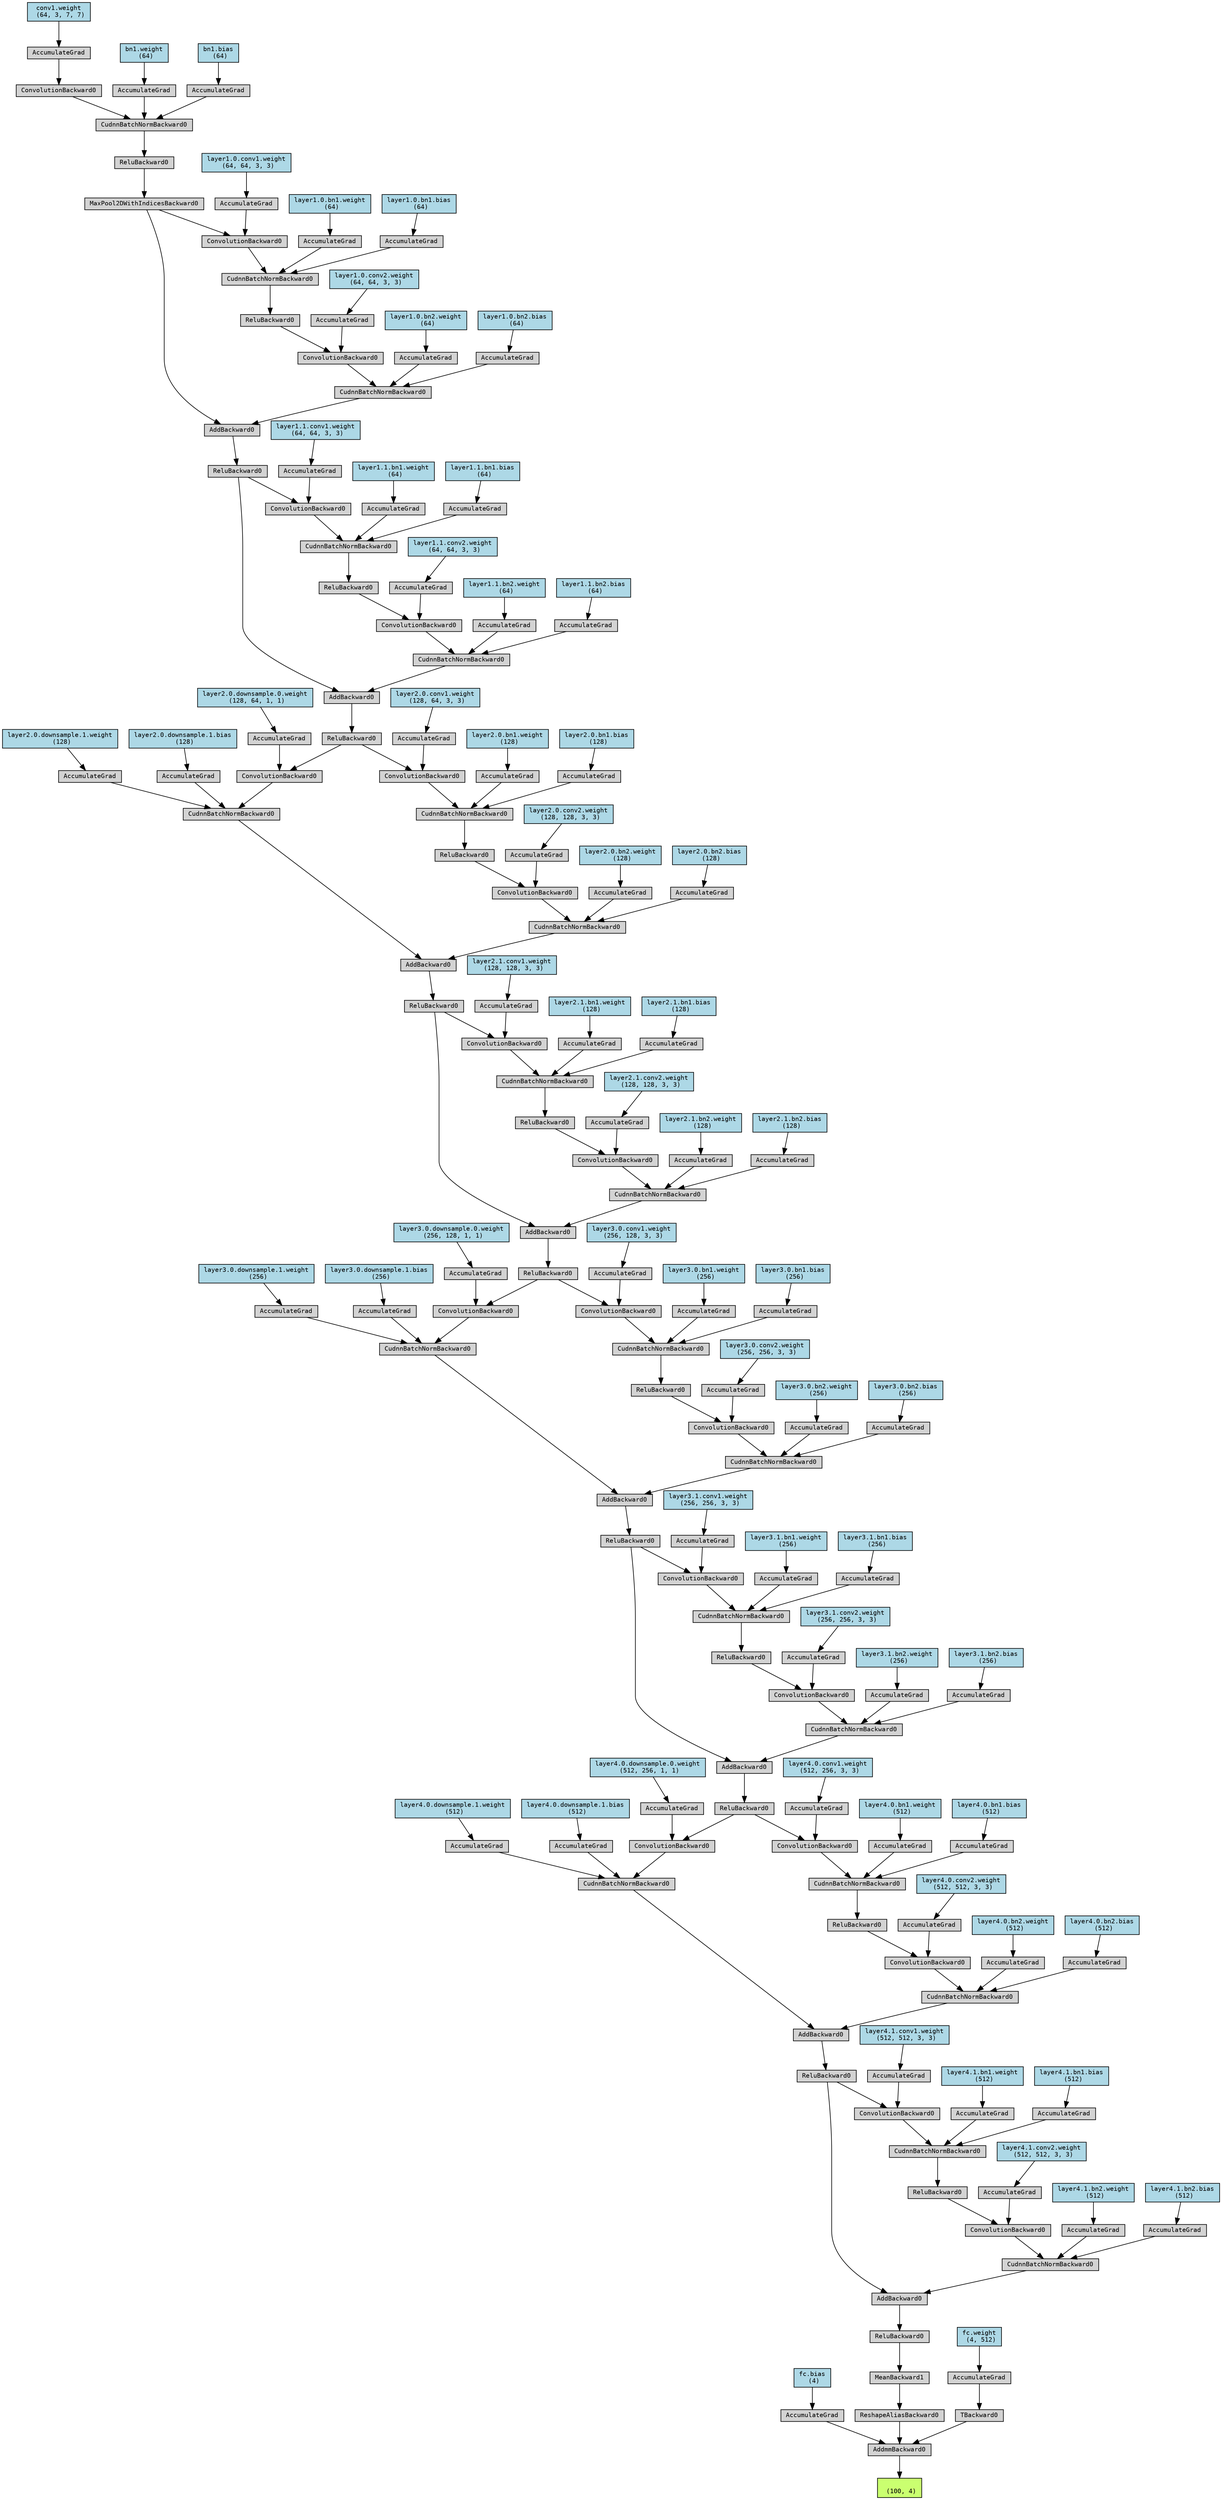 digraph {
	graph [size="59.55,59.55"]
	node [align=left fontname=monospace fontsize=10 height=0.2 ranksep=0.1 shape=box style=filled]
	140360099743376 [label="
 (100, 4)" fillcolor=darkolivegreen1]
	140360118932752 [label=AddmmBackward0]
	140360118930544 -> 140360118932752
	140360318753024 [label="fc.bias
 (4)" fillcolor=lightblue]
	140360318753024 -> 140360118930544
	140360118930544 [label=AccumulateGrad]
	140360118930208 -> 140360118932752
	140360118930208 [label=ReshapeAliasBackward0]
	140360103170048 -> 140360118930208
	140360103170048 [label=MeanBackward1]
	140360103172592 -> 140360103170048
	140360103172592 [label=ReluBackward0]
	140360103170240 -> 140360103172592
	140360103170240 [label=AddBackward0]
	140360103172448 -> 140360103170240
	140360103172448 [label=CudnnBatchNormBackward0]
	140360103171968 -> 140360103172448
	140360103171968 [label=ConvolutionBackward0]
	140360103170720 -> 140360103171968
	140360103170720 [label=ReluBackward0]
	140360103171776 -> 140360103170720
	140360103171776 [label=CudnnBatchNormBackward0]
	140360103172352 -> 140360103171776
	140360103172352 [label=ConvolutionBackward0]
	140360103172880 -> 140360103172352
	140360103172880 [label=ReluBackward0]
	140360103171344 -> 140360103172880
	140360103171344 [label=AddBackward0]
	140360103171728 -> 140360103171344
	140360103171728 [label=CudnnBatchNormBackward0]
	140360103170912 -> 140360103171728
	140360103170912 [label=ConvolutionBackward0]
	140360103170624 -> 140360103170912
	140360103170624 [label=ReluBackward0]
	140360103171488 -> 140360103170624
	140360103171488 [label=CudnnBatchNormBackward0]
	140360103173792 -> 140360103171488
	140360103173792 [label=ConvolutionBackward0]
	140360103172640 -> 140360103173792
	140360103172640 [label=ReluBackward0]
	140360103174272 -> 140360103172640
	140360103174272 [label=AddBackward0]
	140360103173456 -> 140360103174272
	140360103173456 [label=CudnnBatchNormBackward0]
	140360103173600 -> 140360103173456
	140360103173600 [label=ConvolutionBackward0]
	140360103174464 -> 140360103173600
	140360103174464 [label=ReluBackward0]
	140360103173264 -> 140360103174464
	140360103173264 [label=CudnnBatchNormBackward0]
	140360103173696 -> 140360103173264
	140360103173696 [label=ConvolutionBackward0]
	140360103173552 -> 140360103173696
	140360103173552 [label=ReluBackward0]
	140360103175088 -> 140360103173552
	140360103175088 [label=AddBackward0]
	140360103175472 -> 140360103175088
	140360103175472 [label=CudnnBatchNormBackward0]
	140360103176048 -> 140360103175472
	140360103176048 [label=ConvolutionBackward0]
	140360103176096 -> 140360103176048
	140360103176096 [label=ReluBackward0]
	140360103174752 -> 140360103176096
	140360103174752 [label=CudnnBatchNormBackward0]
	140360103176480 -> 140360103174752
	140360103176480 [label=ConvolutionBackward0]
	140360103175808 -> 140360103176480
	140360103175808 [label=ReluBackward0]
	140360103176576 -> 140360103175808
	140360103176576 [label=AddBackward0]
	140360103175568 -> 140360103176576
	140360103175568 [label=CudnnBatchNormBackward0]
	140360103176720 -> 140360103175568
	140360103176720 [label=ConvolutionBackward0]
	140360103177056 -> 140360103176720
	140360103177056 [label=ReluBackward0]
	140360103176768 -> 140360103177056
	140360103176768 [label=CudnnBatchNormBackward0]
	140360103177152 -> 140360103176768
	140360103177152 [label=ConvolutionBackward0]
	140360103175760 -> 140360103177152
	140360103175760 [label=ReluBackward0]
	140360103176240 -> 140360103175760
	140360103176240 [label=AddBackward0]
	140360103177824 -> 140360103176240
	140360103177824 [label=CudnnBatchNormBackward0]
	140360103177488 -> 140360103177824
	140360103177488 [label=ConvolutionBackward0]
	140360103177872 -> 140360103177488
	140360103177872 [label=ReluBackward0]
	140360103177536 -> 140360103177872
	140360103177536 [label=CudnnBatchNormBackward0]
	140360103177968 -> 140360103177536
	140360103177968 [label=ConvolutionBackward0]
	140360103178256 -> 140360103177968
	140360103178256 [label=ReluBackward0]
	140360103178688 -> 140360103178256
	140360103178688 [label=AddBackward0]
	140360103178592 -> 140360103178688
	140360103178592 [label=CudnnBatchNormBackward0]
	140360103178880 -> 140360103178592
	140360103178880 [label=ConvolutionBackward0]
	140360103178736 -> 140360103178880
	140360103178736 [label=ReluBackward0]
	140360103178928 -> 140360103178736
	140360103178928 [label=CudnnBatchNormBackward0]
	140360103179168 -> 140360103178928
	140360103179168 [label=ConvolutionBackward0]
	140360103178496 -> 140360103179168
	140360103178496 [label=ReluBackward0]
	140360103179456 -> 140360103178496
	140360103179456 [label=AddBackward0]
	140360103179552 -> 140360103179456
	140360103179552 [label=CudnnBatchNormBackward0]
	140360103179696 -> 140360103179552
	140360103179696 [label=ConvolutionBackward0]
	140360103179888 -> 140360103179696
	140360103179888 [label=ReluBackward0]
	140360103180032 -> 140360103179888
	140360103180032 [label=CudnnBatchNormBackward0]
	140360103180128 -> 140360103180032
	140360103180128 [label=ConvolutionBackward0]
	140360103179504 -> 140360103180128
	140360103179504 [label=MaxPool2DWithIndicesBackward0]
	140360103180416 -> 140360103179504
	140360103180416 [label=ReluBackward0]
	140360103180512 -> 140360103180416
	140360103180512 [label=CudnnBatchNormBackward0]
	140360103180608 -> 140360103180512
	140360103180608 [label=ConvolutionBackward0]
	140360103180800 -> 140360103180608
	140360319135936 [label="conv1.weight
 (64, 3, 7, 7)" fillcolor=lightblue]
	140360319135936 -> 140360103180800
	140360103180800 [label=AccumulateGrad]
	140360103180560 -> 140360103180512
	140360319129776 [label="bn1.weight
 (64)" fillcolor=lightblue]
	140360319129776 -> 140360103180560
	140360103180560 [label=AccumulateGrad]
	140360103180224 -> 140360103180512
	140360319138416 [label="bn1.bias
 (64)" fillcolor=lightblue]
	140360319138416 -> 140360103180224
	140360103180224 [label=AccumulateGrad]
	140360103180320 -> 140360103180128
	140360319132416 [label="layer1.0.conv1.weight
 (64, 64, 3, 3)" fillcolor=lightblue]
	140360319132416 -> 140360103180320
	140360103180320 [label=AccumulateGrad]
	140360103180080 -> 140360103180032
	140360319132096 [label="layer1.0.bn1.weight
 (64)" fillcolor=lightblue]
	140360319132096 -> 140360103180080
	140360103180080 [label=AccumulateGrad]
	140360103179936 -> 140360103180032
	140360319131376 [label="layer1.0.bn1.bias
 (64)" fillcolor=lightblue]
	140360319131376 -> 140360103179936
	140360103179936 [label=AccumulateGrad]
	140360103179840 -> 140360103179696
	140360319129936 [label="layer1.0.conv2.weight
 (64, 64, 3, 3)" fillcolor=lightblue]
	140360319129936 -> 140360103179840
	140360103179840 [label=AccumulateGrad]
	140360103179648 -> 140360103179552
	140360319130656 [label="layer1.0.bn2.weight
 (64)" fillcolor=lightblue]
	140360319130656 -> 140360103179648
	140360103179648 [label=AccumulateGrad]
	140360103179600 -> 140360103179552
	140360319130336 [label="layer1.0.bn2.bias
 (64)" fillcolor=lightblue]
	140360319130336 -> 140360103179600
	140360103179600 [label=AccumulateGrad]
	140360103179504 -> 140360103179456
	140360103179360 -> 140360103179168
	140360319129216 [label="layer1.1.conv1.weight
 (64, 64, 3, 3)" fillcolor=lightblue]
	140360319129216 -> 140360103179360
	140360103179360 [label=AccumulateGrad]
	140360103179120 -> 140360103178928
	140360319129536 [label="layer1.1.bn1.weight
 (64)" fillcolor=lightblue]
	140360319129536 -> 140360103179120
	140360103179120 [label=AccumulateGrad]
	140360103178976 -> 140360103178928
	140360319129136 [label="layer1.1.bn1.bias
 (64)" fillcolor=lightblue]
	140360319129136 -> 140360103178976
	140360103178976 [label=AccumulateGrad]
	140360103179072 -> 140360103178880
	140360319127616 [label="layer1.1.conv2.weight
 (64, 64, 3, 3)" fillcolor=lightblue]
	140360319127616 -> 140360103179072
	140360103179072 [label=AccumulateGrad]
	140360103178544 -> 140360103178592
	140360319127936 [label="layer1.1.bn2.weight
 (64)" fillcolor=lightblue]
	140360319127936 -> 140360103178544
	140360103178544 [label=AccumulateGrad]
	140360103178640 -> 140360103178592
	140360319135296 [label="layer1.1.bn2.bias
 (64)" fillcolor=lightblue]
	140360319135296 -> 140360103178640
	140360103178640 [label=AccumulateGrad]
	140360103178496 -> 140360103178688
	140360103178160 -> 140360103177968
	140360319124496 [label="layer2.0.conv1.weight
 (128, 64, 3, 3)" fillcolor=lightblue]
	140360319124496 -> 140360103178160
	140360103178160 [label=AccumulateGrad]
	140360103178112 -> 140360103177536
	140360319124816 [label="layer2.0.bn1.weight
 (128)" fillcolor=lightblue]
	140360319124816 -> 140360103178112
	140360103178112 [label=AccumulateGrad]
	140360103177920 -> 140360103177536
	140360319124416 [label="layer2.0.bn1.bias
 (128)" fillcolor=lightblue]
	140360319124416 -> 140360103177920
	140360103177920 [label=AccumulateGrad]
	140360103177776 -> 140360103177488
	140360319039072 [label="layer2.0.conv2.weight
 (128, 128, 3, 3)" fillcolor=lightblue]
	140360319039072 -> 140360103177776
	140360103177776 [label=AccumulateGrad]
	140360103177728 -> 140360103177824
	140360319125856 [label="layer2.0.bn2.weight
 (128)" fillcolor=lightblue]
	140360319125856 -> 140360103177728
	140360103177728 [label=AccumulateGrad]
	140360103177200 -> 140360103177824
	140360319031072 [label="layer2.0.bn2.bias
 (128)" fillcolor=lightblue]
	140360319031072 -> 140360103177200
	140360103177200 [label=AccumulateGrad]
	140360103177584 -> 140360103176240
	140360103177584 [label=CudnnBatchNormBackward0]
	140360103178448 -> 140360103177584
	140360103178448 [label=ConvolutionBackward0]
	140360103178256 -> 140360103178448
	140360103178304 -> 140360103178448
	140360319126496 [label="layer2.0.downsample.0.weight
 (128, 64, 1, 1)" fillcolor=lightblue]
	140360319126496 -> 140360103178304
	140360103178304 [label=AccumulateGrad]
	140360103178016 -> 140360103177584
	140360319126416 [label="layer2.0.downsample.1.weight
 (128)" fillcolor=lightblue]
	140360319126416 -> 140360103178016
	140360103178016 [label=AccumulateGrad]
	140360103177680 -> 140360103177584
	140360319126016 [label="layer2.0.downsample.1.bias
 (128)" fillcolor=lightblue]
	140360319126016 -> 140360103177680
	140360103177680 [label=AccumulateGrad]
	140360103176912 -> 140360103177152
	140360319027152 [label="layer2.1.conv1.weight
 (128, 128, 3, 3)" fillcolor=lightblue]
	140360319027152 -> 140360103176912
	140360103176912 [label=AccumulateGrad]
	140360103168944 -> 140360103176768
	140360319035952 [label="layer2.1.bn1.weight
 (128)" fillcolor=lightblue]
	140360319035952 -> 140360103168944
	140360103168944 [label=AccumulateGrad]
	140360103176528 -> 140360103176768
	140360319026992 [label="layer2.1.bn1.bias
 (128)" fillcolor=lightblue]
	140360319026992 -> 140360103176528
	140360103176528 [label=AccumulateGrad]
	140360103177008 -> 140360103176720
	140360319025312 [label="layer2.1.conv2.weight
 (128, 128, 3, 3)" fillcolor=lightblue]
	140360319025312 -> 140360103177008
	140360103177008 [label=AccumulateGrad]
	140360103176672 -> 140360103175568
	140360319025392 [label="layer2.1.bn2.weight
 (128)" fillcolor=lightblue]
	140360319025392 -> 140360103176672
	140360103176672 [label=AccumulateGrad]
	140360103175664 -> 140360103175568
	140360319041312 [label="layer2.1.bn2.bias
 (128)" fillcolor=lightblue]
	140360319041312 -> 140360103175664
	140360103175664 [label=AccumulateGrad]
	140360103175760 -> 140360103176576
	140360103175856 -> 140360103176480
	140360319038032 [label="layer3.0.conv1.weight
 (256, 128, 3, 3)" fillcolor=lightblue]
	140360319038032 -> 140360103175856
	140360103175856 [label=AccumulateGrad]
	140360103176144 -> 140360103174752
	140360319038112 [label="layer3.0.bn1.weight
 (256)" fillcolor=lightblue]
	140360319038112 -> 140360103176144
	140360103176144 [label=AccumulateGrad]
	140360103175424 -> 140360103174752
	140360319037712 [label="layer3.0.bn1.bias
 (256)" fillcolor=lightblue]
	140360319037712 -> 140360103175424
	140360103175424 [label=AccumulateGrad]
	140360103174128 -> 140360103176048
	140360319036592 [label="layer3.0.conv2.weight
 (256, 256, 3, 3)" fillcolor=lightblue]
	140360319036592 -> 140360103174128
	140360103174128 [label=AccumulateGrad]
	140360103174944 -> 140360103175472
	140360319036992 [label="layer3.0.bn2.weight
 (256)" fillcolor=lightblue]
	140360319036992 -> 140360103174944
	140360103174944 [label=AccumulateGrad]
	140360103175136 -> 140360103175472
	140360319036512 [label="layer3.0.bn2.bias
 (256)" fillcolor=lightblue]
	140360319036512 -> 140360103175136
	140360103175136 [label=AccumulateGrad]
	140360103174560 -> 140360103175088
	140360103174560 [label=CudnnBatchNormBackward0]
	140360103176864 -> 140360103174560
	140360103176864 [label=ConvolutionBackward0]
	140360103175808 -> 140360103176864
	140360103176816 -> 140360103176864
	140360319039872 [label="layer3.0.downsample.0.weight
 (256, 128, 1, 1)" fillcolor=lightblue]
	140360319039872 -> 140360103176816
	140360103176816 [label=AccumulateGrad]
	140360103174896 -> 140360103174560
	140360319039552 [label="layer3.0.downsample.1.weight
 (256)" fillcolor=lightblue]
	140360319039552 -> 140360103174896
	140360103174896 [label=AccumulateGrad]
	140360103172544 -> 140360103174560
	140360319039472 [label="layer3.0.downsample.1.bias
 (256)" fillcolor=lightblue]
	140360319039472 -> 140360103172544
	140360103172544 [label=AccumulateGrad]
	140360103173216 -> 140360103173696
	140360319035552 [label="layer3.1.conv1.weight
 (256, 256, 3, 3)" fillcolor=lightblue]
	140360319035552 -> 140360103173216
	140360103173216 [label=AccumulateGrad]
	140360103174320 -> 140360103173264
	140360319035712 [label="layer3.1.bn1.weight
 (256)" fillcolor=lightblue]
	140360319035712 -> 140360103174320
	140360103174320 [label=AccumulateGrad]
	140360103174848 -> 140360103173264
	140360319035472 [label="layer3.1.bn1.bias
 (256)" fillcolor=lightblue]
	140360319035472 -> 140360103174848
	140360103174848 [label=AccumulateGrad]
	140360103174512 -> 140360103173600
	140360319033952 [label="layer3.1.conv2.weight
 (256, 256, 3, 3)" fillcolor=lightblue]
	140360319033952 -> 140360103174512
	140360103174512 [label=AccumulateGrad]
	140360103173648 -> 140360103173456
	140360319034272 [label="layer3.1.bn2.weight
 (256)" fillcolor=lightblue]
	140360319034272 -> 140360103173648
	140360103173648 [label=AccumulateGrad]
	140360103173408 -> 140360103173456
	140360319033872 [label="layer3.1.bn2.bias
 (256)" fillcolor=lightblue]
	140360319033872 -> 140360103173408
	140360103173408 [label=AccumulateGrad]
	140360103173552 -> 140360103174272
	140360103173312 -> 140360103173792
	140360319031232 [label="layer4.0.conv1.weight
 (512, 256, 3, 3)" fillcolor=lightblue]
	140360319031232 -> 140360103173312
	140360103173312 [label=AccumulateGrad]
	140360103171200 -> 140360103171488
	140360319031312 [label="layer4.0.bn1.weight
 (512)" fillcolor=lightblue]
	140360319031312 -> 140360103171200
	140360103171200 [label=AccumulateGrad]
	140360103170384 -> 140360103171488
	140360319030832 [label="layer4.0.bn1.bias
 (512)" fillcolor=lightblue]
	140360319030832 -> 140360103170384
	140360103170384 [label=AccumulateGrad]
	140360103170432 -> 140360103170912
	140360319029632 [label="layer4.0.conv2.weight
 (512, 512, 3, 3)" fillcolor=lightblue]
	140360319029632 -> 140360103170432
	140360103170432 [label=AccumulateGrad]
	140360103170000 -> 140360103171728
	140360319029792 [label="layer4.0.bn2.weight
 (512)" fillcolor=lightblue]
	140360319029792 -> 140360103170000
	140360103170000 [label=AccumulateGrad]
	140360103171056 -> 140360103171728
	140360319029472 [label="layer4.0.bn2.bias
 (512)" fillcolor=lightblue]
	140360319029472 -> 140360103171056
	140360103171056 [label=AccumulateGrad]
	140360103171008 -> 140360103171344
	140360103171008 [label=CudnnBatchNormBackward0]
	140360103169664 -> 140360103171008
	140360103169664 [label=ConvolutionBackward0]
	140360103172640 -> 140360103169664
	140360103173120 -> 140360103169664
	140360319033152 [label="layer4.0.downsample.0.weight
 (512, 256, 1, 1)" fillcolor=lightblue]
	140360319033152 -> 140360103173120
	140360103173120 [label=AccumulateGrad]
	140360103171296 -> 140360103171008
	140360319032752 [label="layer4.0.downsample.1.weight
 (512)" fillcolor=lightblue]
	140360319032752 -> 140360103171296
	140360103171296 [label=AccumulateGrad]
	140360103170528 -> 140360103171008
	140360319032672 [label="layer4.0.downsample.1.bias
 (512)" fillcolor=lightblue]
	140360319032672 -> 140360103170528
	140360103170528 [label=AccumulateGrad]
	140360103171920 -> 140360103172352
	140360319028192 [label="layer4.1.conv1.weight
 (512, 512, 3, 3)" fillcolor=lightblue]
	140360319028192 -> 140360103171920
	140360103171920 [label=AccumulateGrad]
	140360103171824 -> 140360103171776
	140360319028352 [label="layer4.1.bn1.weight
 (512)" fillcolor=lightblue]
	140360319028352 -> 140360103171824
	140360103171824 [label=AccumulateGrad]
	140360103170960 -> 140360103171776
	140360319027952 [label="layer4.1.bn1.bias
 (512)" fillcolor=lightblue]
	140360319027952 -> 140360103170960
	140360103170960 [label=AccumulateGrad]
	140360103173744 -> 140360103171968
	140360319029232 [label="layer4.1.conv2.weight
 (512, 512, 3, 3)" fillcolor=lightblue]
	140360319029232 -> 140360103173744
	140360103173744 [label=AccumulateGrad]
	140360103173840 -> 140360103172448
	140360319028592 [label="layer4.1.bn2.weight
 (512)" fillcolor=lightblue]
	140360319028592 -> 140360103173840
	140360103173840 [label=AccumulateGrad]
	140360103171632 -> 140360103172448
	140360319030352 [label="layer4.1.bn2.bias
 (512)" fillcolor=lightblue]
	140360319030352 -> 140360103171632
	140360103171632 [label=AccumulateGrad]
	140360103172880 -> 140360103170240
	140360118930304 -> 140360118932752
	140360118930304 [label=TBackward0]
	140360103172208 -> 140360118930304
	140360362453632 [label="fc.weight
 (4, 512)" fillcolor=lightblue]
	140360362453632 -> 140360103172208
	140360103172208 [label=AccumulateGrad]
	140360118932752 -> 140360099743376
}
